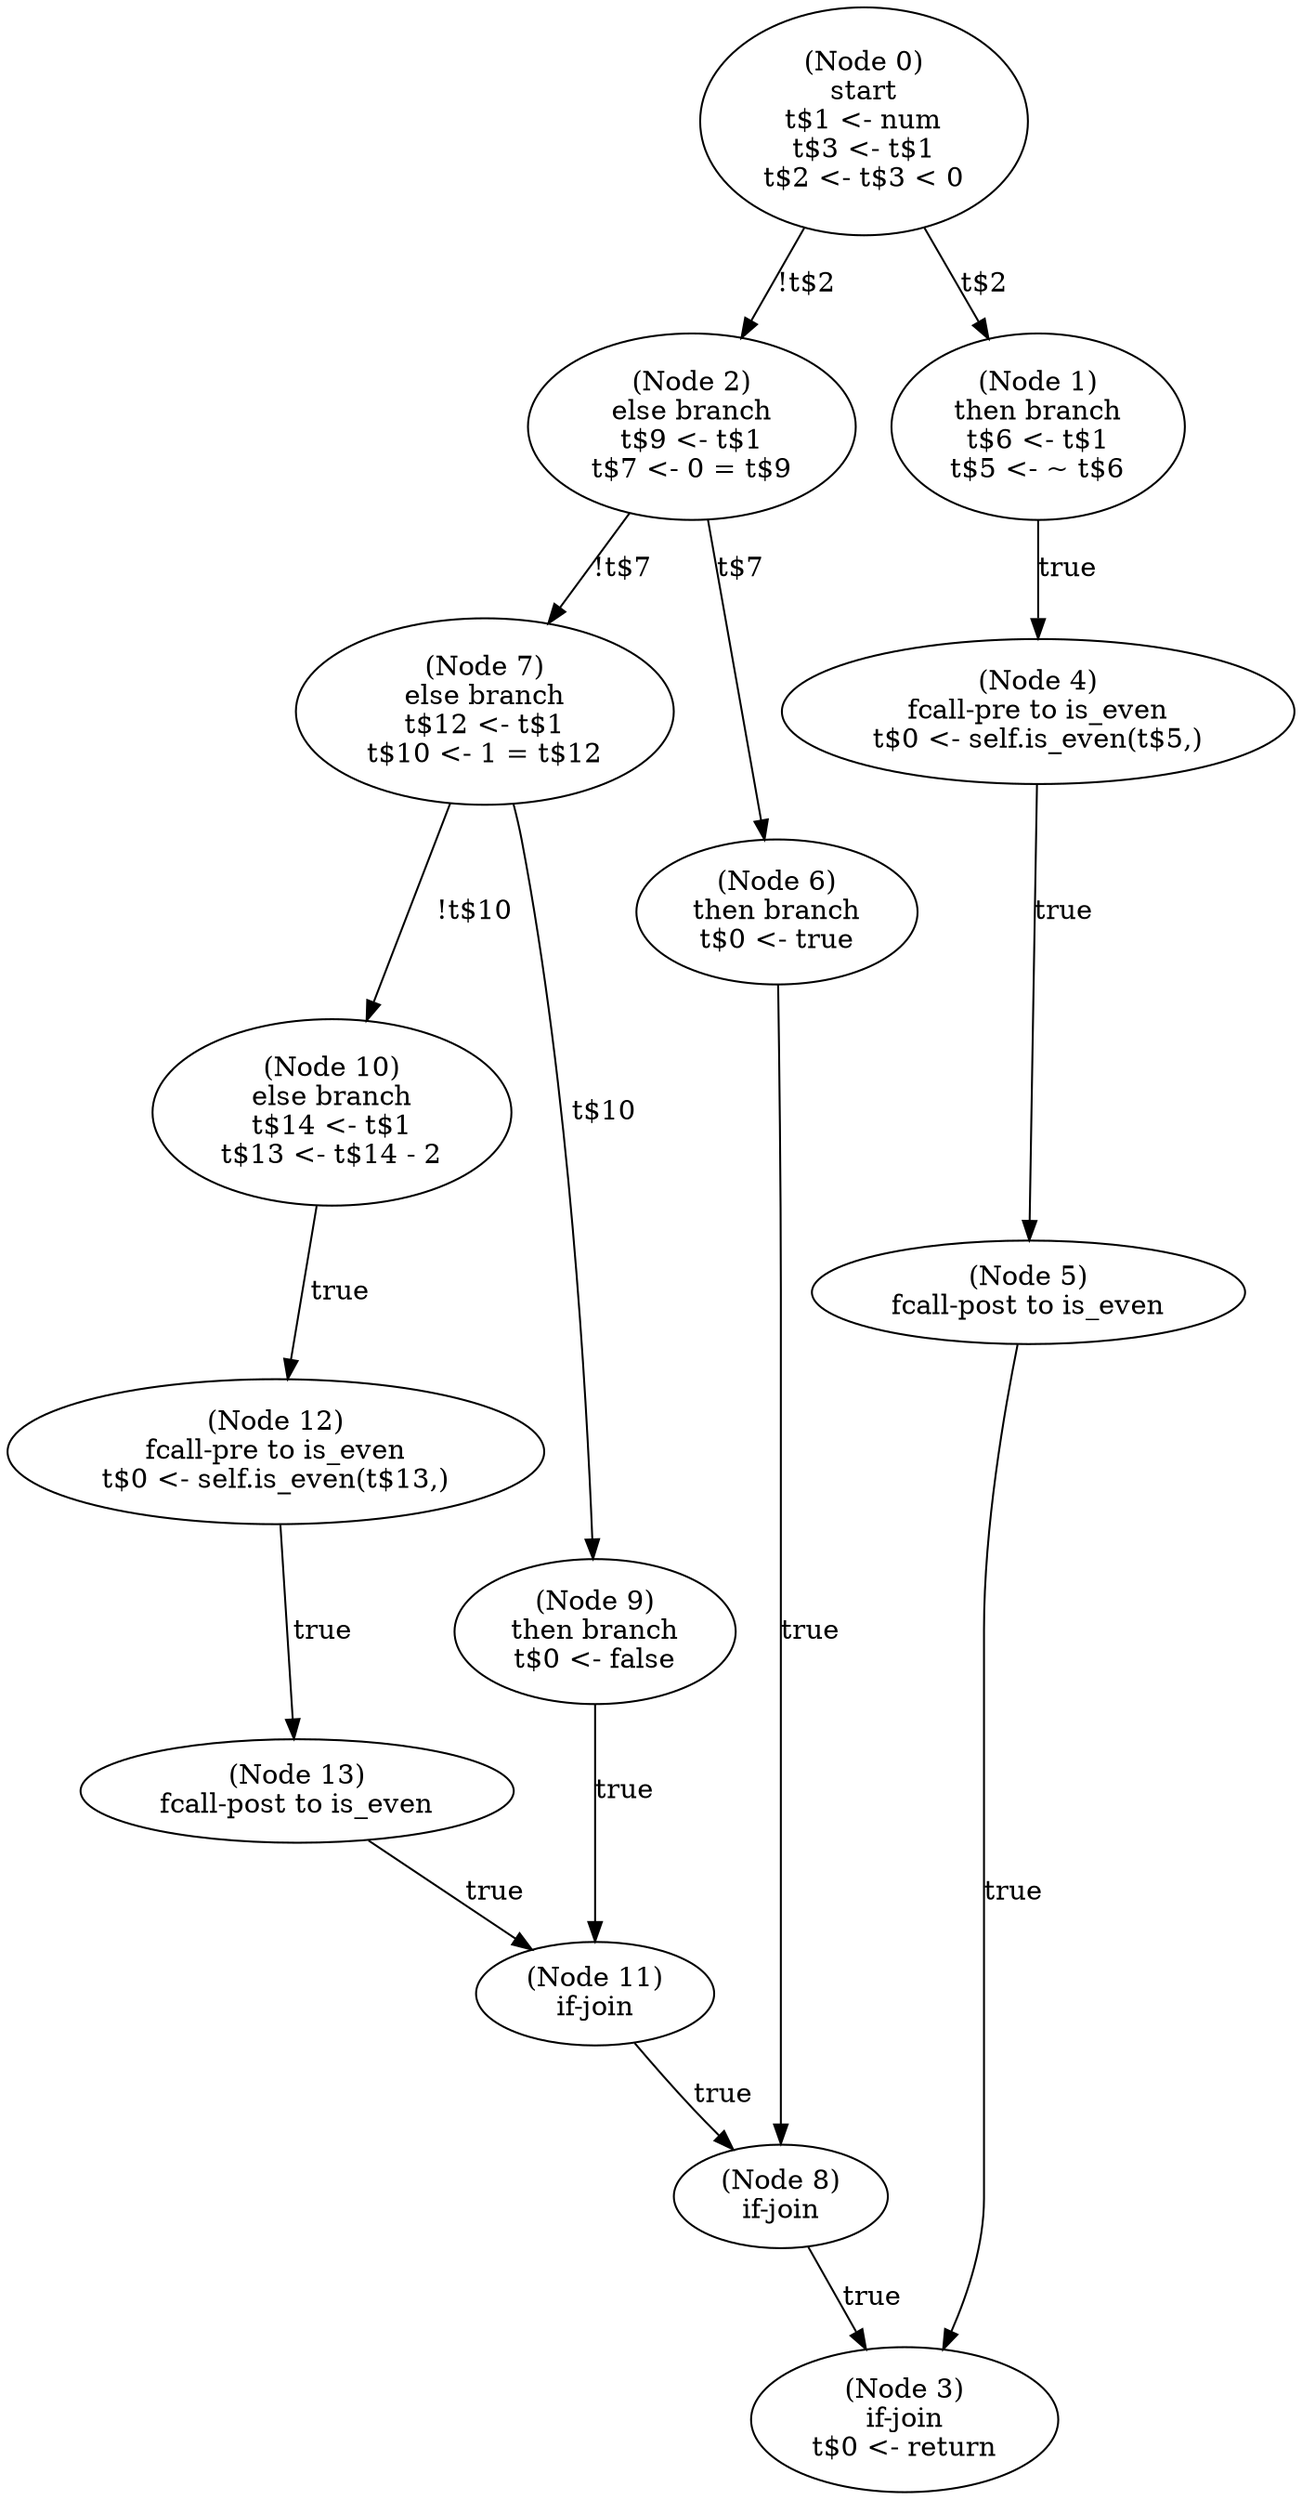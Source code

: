 digraph is_even_post {
  n0 [label="(Node 0)\nstart\nt$1 <- num\nt$3 <- t$1\nt$2 <- t$3 < 0\n"];
 n0 -> n2 [label="!t$2"];
 n0 -> n1 [label="t$2"];
  n1 [label="(Node 1)\nthen branch\nt$6 <- t$1\nt$5 <- ~ t$6\n"];
 n1 -> n4 [label="true"];
  n2 [label="(Node 2)\nelse branch\nt$9 <- t$1\nt$7 <- 0 = t$9\n"];
 n2 -> n7 [label="!t$7"];
 n2 -> n6 [label="t$7"];
  n3 [label="(Node 3)\nif-join\nt$0 <- return\n"];
  n4 [label="(Node 4)\nfcall-pre to is_even\nt$0 <- self.is_even(t$5,)\n"];
 n4 -> n5 [label="true"];
  n5 [label="(Node 5)\nfcall-post to is_even\n"];
 n5 -> n3 [label="true"];
  n6 [label="(Node 6)\nthen branch\nt$0 <- true\n"];
 n6 -> n8 [label="true"];
  n7 [label="(Node 7)\nelse branch\nt$12 <- t$1\nt$10 <- 1 = t$12\n"];
 n7 -> n10 [label="!t$10"];
 n7 -> n9 [label="t$10"];
  n8 [label="(Node 8)\nif-join\n"];
 n8 -> n3 [label="true"];
  n9 [label="(Node 9)\nthen branch\nt$0 <- false\n"];
 n9 -> n11 [label="true"];
  n10 [label="(Node 10)\nelse branch\nt$14 <- t$1\nt$13 <- t$14 - 2\n"];
 n10 -> n12 [label="true"];
  n11 [label="(Node 11)\nif-join\n"];
 n11 -> n8 [label="true"];
  n12 [label="(Node 12)\nfcall-pre to is_even\nt$0 <- self.is_even(t$13,)\n"];
 n12 -> n13 [label="true"];
  n13 [label="(Node 13)\nfcall-post to is_even\n"];
 n13 -> n11 [label="true"];
}
